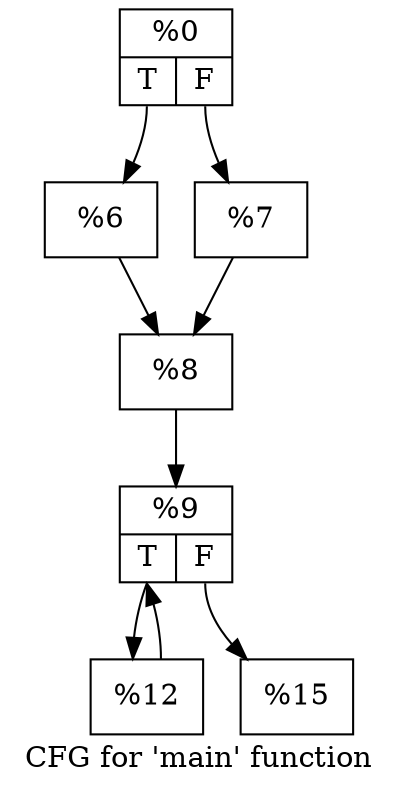 digraph "CFG for 'main' function" {
	label="CFG for 'main' function";

	Node0x1acaa50 [shape=record,label="{%0|{<s0>T|<s1>F}}"];
	Node0x1acaa50:s0 -> Node0x1acae60;
	Node0x1acaa50:s1 -> Node0x1acaeb0;
	Node0x1acae60 [shape=record,label="{%6}"];
	Node0x1acae60 -> Node0x1acb050;
	Node0x1acaeb0 [shape=record,label="{%7}"];
	Node0x1acaeb0 -> Node0x1acb050;
	Node0x1acb050 [shape=record,label="{%8}"];
	Node0x1acb050 -> Node0x1acb460;
	Node0x1acb460 [shape=record,label="{%9|{<s0>T|<s1>F}}"];
	Node0x1acb460:s0 -> Node0x1acb5e0;
	Node0x1acb460:s1 -> Node0x1acb630;
	Node0x1acb5e0 [shape=record,label="{%12}"];
	Node0x1acb5e0 -> Node0x1acb460;
	Node0x1acb630 [shape=record,label="{%15}"];
}
